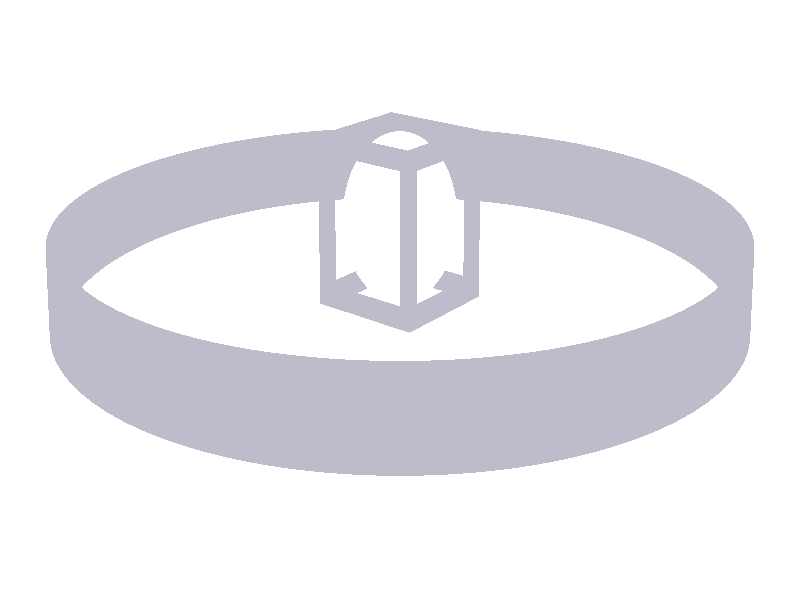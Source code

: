 // Persistence Of Vision raytracer version 3.5 sample file.
// File: phot_met_glass.pov
// Desc: metal, glass and photons sample
// Date: August 2001
// Auth: Christoph Hormann

// -w320 -h160
// -w512 -h256 +a0.3

#version 3.5;

#include "colors.inc"
#include "glass.inc"

global_settings {
  assumed_gamma 1
  max_trace_level 25

  photons {
    spacing 0.03
    autostop 0
    jitter 0
  }
}

camera {
  location    <20, 5, 10>
  right       2*x
  look_at     <0,-1,0>
  angle       34
}

light_source {
  <-3, 10, 18>
  color rgb <1.3, 1.2, 1.1>

  photons {
    reflection on
    refraction on
  }
}

plane {
  y, -1
  texture {
    pigment {
      color rgb 1.0
    }
  }
}

sphere {
  0, 1

  texture {
    pigment {
      gradient y
      color_map {
        [0.0 color rgb 1.0 ]
        [0.3 color rgb <0.6, 0.65, 1.0> ]
      }
    }
    finish { ambient 1 diffuse 0 }
  }

  scale 1000 
  hollow on
}

#declare Metal_Texture =
texture {
  pigment { color rgb <0.5, 0.5, 0.6> }
  finish {
    ambient 0.0
    diffuse 0.15
    specular 0.3
    roughness 0.01
    reflection {
      0.8
      metallic
    }
  }
}

#declare Box = box { -1, 1 }

#declare Metal_Obj_1 =
difference {
  object {
    Box
  }
  object {
    Box
    scale <0.8, 0.8, 1.5>
  }
  object {
    Box
    scale <0.8, 1.5, 0.8>
  }
  object {
    Box
    scale <1.5, 0.8, 0.8>
  }

  texture { Metal_Texture }

  rotate 12*y
}

#declare Metal_Obj_2 =
difference {
  cylinder { -1.0*y, 0.0*y, 6.0 }
  cylinder { -2.0*y, 1.0*y, 5.8 }

  texture { Metal_Texture }
}

union {
  object { Metal_Obj_1 }
  object { Metal_Obj_2 }

  sphere {
    <0,0,0>, 1

    material {
      texture {
        pigment { color Col_Glass_Clear }
        finish { F_Glass6 }
      }
      interior {
        I_Glass_Exp(2)
        fade_color Col_Red_03
      }
    }
  }

  photons {
    target
    reflection on
    refraction on
    collect off
  }
}


